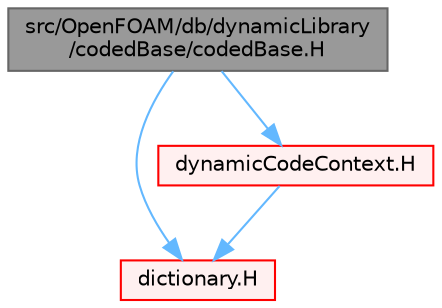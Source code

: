 digraph "src/OpenFOAM/db/dynamicLibrary/codedBase/codedBase.H"
{
 // LATEX_PDF_SIZE
  bgcolor="transparent";
  edge [fontname=Helvetica,fontsize=10,labelfontname=Helvetica,labelfontsize=10];
  node [fontname=Helvetica,fontsize=10,shape=box,height=0.2,width=0.4];
  Node1 [id="Node000001",label="src/OpenFOAM/db/dynamicLibrary\l/codedBase/codedBase.H",height=0.2,width=0.4,color="gray40", fillcolor="grey60", style="filled", fontcolor="black",tooltip=" "];
  Node1 -> Node2 [id="edge1_Node000001_Node000002",color="steelblue1",style="solid",tooltip=" "];
  Node2 [id="Node000002",label="dictionary.H",height=0.2,width=0.4,color="red", fillcolor="#FFF0F0", style="filled",URL="$dictionary_8H.html",tooltip=" "];
  Node1 -> Node133 [id="edge2_Node000001_Node000133",color="steelblue1",style="solid",tooltip=" "];
  Node133 [id="Node000133",label="dynamicCodeContext.H",height=0.2,width=0.4,color="red", fillcolor="#FFF0F0", style="filled",URL="$dynamicCodeContext_8H.html",tooltip=" "];
  Node133 -> Node2 [id="edge3_Node000133_Node000002",color="steelblue1",style="solid",tooltip=" "];
}
